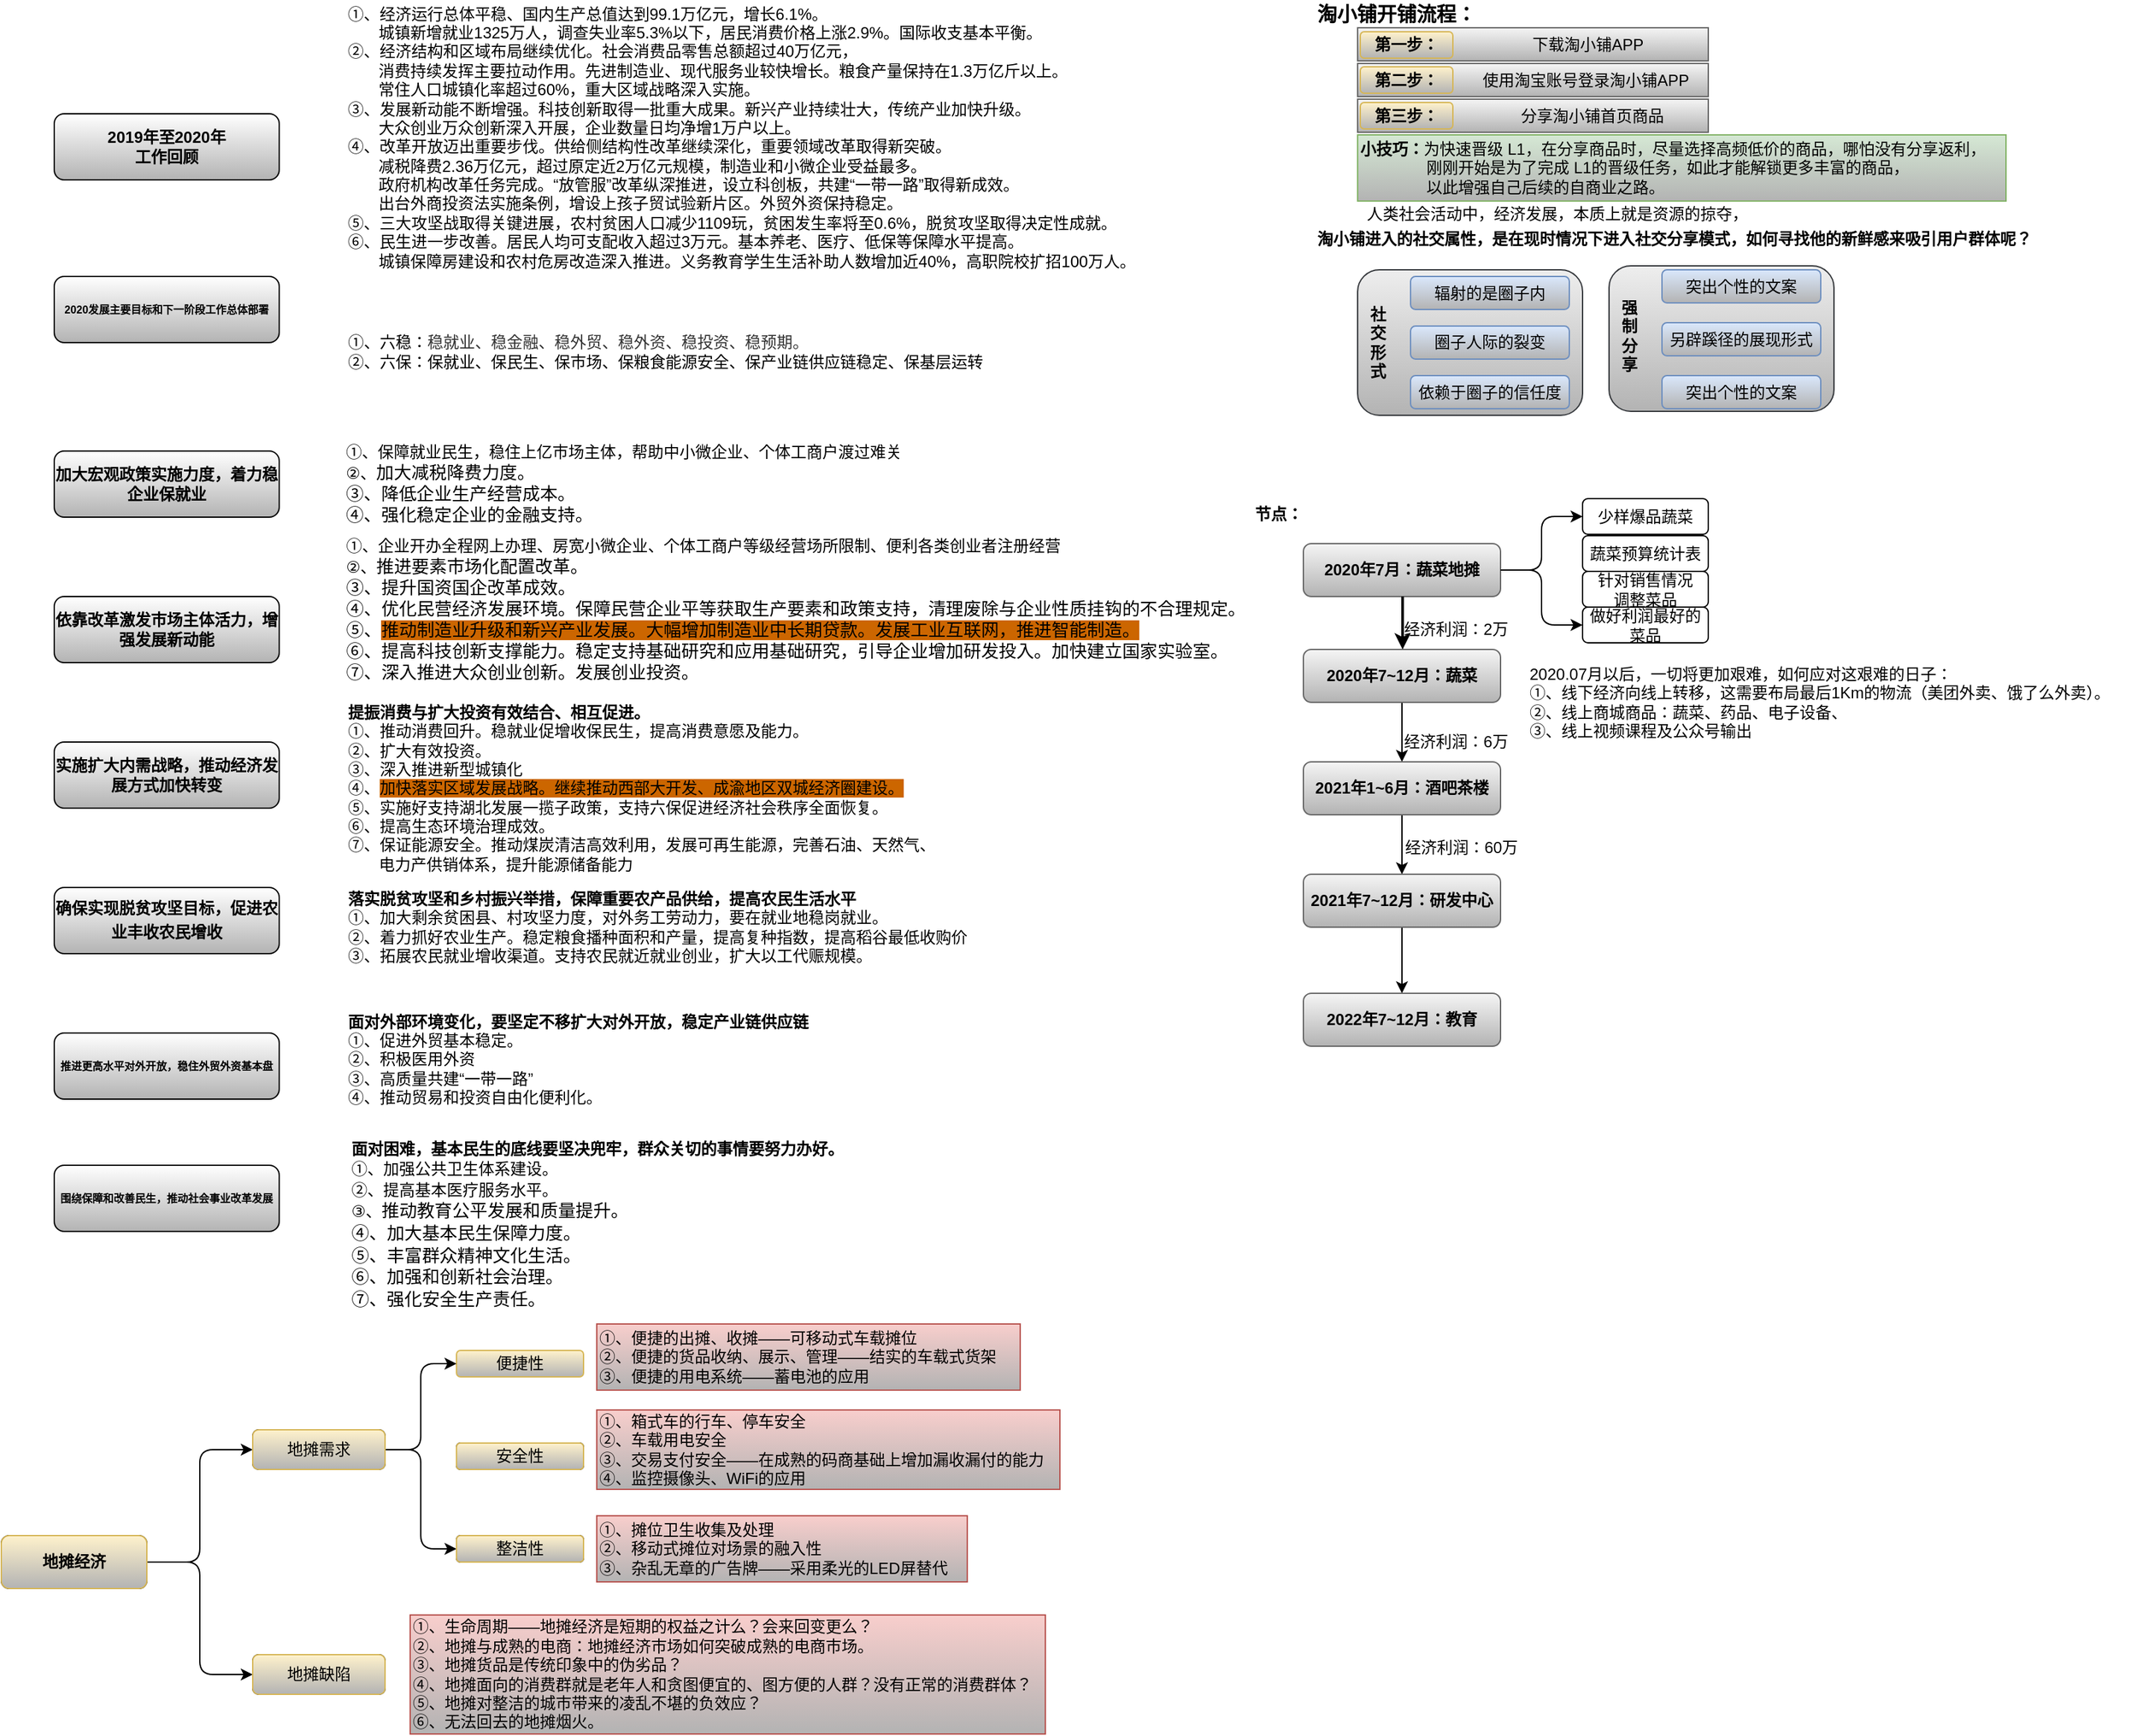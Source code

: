 <mxfile version="13.6.4" type="github">
  <diagram id="1MwcNvDsCMdtUdcm8Kb8" name="第 1 页">
    <mxGraphModel dx="1422" dy="772" grid="1" gridSize="10" guides="1" tooltips="1" connect="1" arrows="1" fold="1" page="1" pageScale="1" pageWidth="827" pageHeight="1169" math="0" shadow="0">
      <root>
        <mxCell id="0" />
        <mxCell id="1" parent="0" />
        <mxCell id="rXQscLowUKTWObVhuTJB-1" value="&amp;nbsp; &amp;nbsp; &amp;nbsp; &amp;nbsp; &amp;nbsp; &amp;nbsp; &amp;nbsp; &amp;nbsp; &amp;nbsp; &amp;nbsp; &amp;nbsp; &amp;nbsp; &amp;nbsp; &amp;nbsp;分享淘小铺首页商品" style="rounded=0;whiteSpace=wrap;html=1;fillColor=#f5f5f5;strokeColor=#666666;gradientColor=#b3b3b3;" parent="1" vertex="1">
          <mxGeometry x="1055" y="164" width="265" height="25" as="geometry" />
        </mxCell>
        <mxCell id="rXQscLowUKTWObVhuTJB-2" value="&amp;nbsp; &amp;nbsp; &amp;nbsp; &amp;nbsp; &amp;nbsp; &amp;nbsp; &amp;nbsp; &amp;nbsp; &amp;nbsp; &amp;nbsp; &amp;nbsp; &amp;nbsp; 使用淘宝账号登录淘小铺APP" style="rounded=0;whiteSpace=wrap;html=1;align=center;fillColor=#f5f5f5;strokeColor=#666666;gradientColor=#b3b3b3;" parent="1" vertex="1">
          <mxGeometry x="1055" y="137" width="265" height="25" as="geometry" />
        </mxCell>
        <mxCell id="rXQscLowUKTWObVhuTJB-3" value="&amp;nbsp; &amp;nbsp; &amp;nbsp; &amp;nbsp; &amp;nbsp; &amp;nbsp; &amp;nbsp; &amp;nbsp; &amp;nbsp; &amp;nbsp; &amp;nbsp; &amp;nbsp; &amp;nbsp;下载淘小铺APP" style="rounded=0;whiteSpace=wrap;html=1;fillColor=#f5f5f5;strokeColor=#666666;gradientColor=#b3b3b3;" parent="1" vertex="1">
          <mxGeometry x="1055" y="110" width="265" height="25" as="geometry" />
        </mxCell>
        <mxCell id="rXQscLowUKTWObVhuTJB-4" value="&lt;div&gt;&lt;div class=&quot;document&quot;&gt;&lt;h6&gt;&lt;span style=&quot;background: transparent ; letter-spacing: 0pt ; vertical-align: baseline&quot;&gt;&lt;font style=&quot;font-size: 12px&quot;&gt;2019年至2020年&lt;br&gt;工作回顾&lt;/font&gt;&lt;/span&gt;&lt;/h6&gt;&lt;/div&gt;&lt;/div&gt;" style="rounded=1;whiteSpace=wrap;html=1;gradientColor=#b3b3b3;" parent="1" vertex="1">
          <mxGeometry x="70" y="175" width="170" height="50" as="geometry" />
        </mxCell>
        <mxCell id="rXQscLowUKTWObVhuTJB-6" value="&lt;div class=&quot;document&quot;&gt;&lt;h6&gt;&lt;div&gt;&lt;div class=&quot;document&quot;&gt;&lt;/div&gt;&lt;/div&gt;&lt;/h6&gt;&lt;h6&gt;&lt;span style=&quot;font-weight: 700 ; font-style: normal ; color: rgb(0 , 0 , 0) ; background: transparent ; letter-spacing: 0pt ; vertical-align: baseline&quot;&gt;&lt;font style=&quot;font-size: 12px&quot;&gt;加大宏观政策实施力度，着力稳企业保就业&lt;/font&gt;&lt;/span&gt;&lt;/h6&gt;&lt;/div&gt;" style="rounded=1;whiteSpace=wrap;html=1;gradientColor=#b3b3b3;" parent="1" vertex="1">
          <mxGeometry x="70" y="430" width="170" height="50" as="geometry" />
        </mxCell>
        <mxCell id="rXQscLowUKTWObVhuTJB-7" value="&lt;div class=&quot;document&quot;&gt;&lt;h6&gt;&lt;div&gt;&lt;div class=&quot;document&quot;&gt;&lt;/div&gt;&lt;/div&gt;&lt;/h6&gt;&lt;h6&gt;&lt;span style=&quot;font-weight: 700 ; font-style: normal ; color: rgb(0 , 0 , 0) ; background: transparent ; letter-spacing: 0pt ; vertical-align: baseline&quot;&gt;&lt;font style=&quot;font-size: 12px&quot;&gt;依靠改革激发市场主体活力，增强发展新动能&lt;/font&gt;&lt;/span&gt;&lt;/h6&gt;&lt;/div&gt;" style="rounded=1;whiteSpace=wrap;html=1;gradientColor=#b3b3b3;" parent="1" vertex="1">
          <mxGeometry x="70" y="540" width="170" height="50" as="geometry" />
        </mxCell>
        <mxCell id="rXQscLowUKTWObVhuTJB-8" value="&lt;div class=&quot;document&quot;&gt;&lt;h6&gt;&lt;div&gt;&lt;div class=&quot;document&quot;&gt;&lt;/div&gt;&lt;/div&gt;&lt;/h6&gt;&lt;h6&gt;&lt;div&gt;&lt;div class=&quot;document&quot;&gt;&lt;/div&gt;&lt;/div&gt;&lt;/h6&gt;&lt;h6&gt;&lt;span style=&quot;font-weight: 700 ; font-style: normal ; color: rgb(0 , 0 , 0) ; background: transparent ; letter-spacing: 0pt ; vertical-align: baseline&quot;&gt;&lt;font style=&quot;font-size: 12px&quot;&gt;实施扩大内需战略，推动经济发展方式加快转变&lt;/font&gt;&lt;/span&gt;&lt;/h6&gt;&lt;/div&gt;" style="rounded=1;whiteSpace=wrap;html=1;gradientColor=#b3b3b3;" parent="1" vertex="1">
          <mxGeometry x="70" y="650" width="170" height="50" as="geometry" />
        </mxCell>
        <mxCell id="rXQscLowUKTWObVhuTJB-9" value="&lt;div class=&quot;document&quot;&gt;&lt;h6&gt;&lt;div&gt;&lt;div class=&quot;document&quot;&gt;&lt;/div&gt;&lt;/div&gt;&lt;/h6&gt;&lt;h6&gt;&lt;div&gt;&lt;div class=&quot;document&quot;&gt;&lt;/div&gt;&lt;/div&gt;&lt;/h6&gt;&lt;h6&gt;&lt;div&gt;&lt;div class=&quot;document&quot;&gt;&lt;/div&gt;&lt;/div&gt;&lt;/h6&gt;&lt;h6&gt;&lt;span style=&quot;font-weight: 700 ; font-style: normal ; color: rgb(0 , 0 , 0) ; background: transparent ; letter-spacing: 0pt ; vertical-align: baseline&quot;&gt;&lt;font style=&quot;font-size: 12px&quot;&gt;确保实现脱贫攻坚目标，促进农业丰收农民增收&lt;/font&gt;&lt;/span&gt;&lt;span style=&quot;font-size: 12pt ; font-family: &amp;#34;microsoft yahei&amp;#34; , , &amp;#34;pingfang sc&amp;#34; , &amp;#34;noto sans cjk sc&amp;#34; , &amp;#34;sf pro&amp;#34; , &amp;#34;roboto&amp;#34; , &amp;#34;droid sans&amp;#34; , &amp;#34;helvetica&amp;#34; , &amp;#34;tahoma&amp;#34; , &amp;#34;arial&amp;#34; , &amp;#34;hiragino sans gb&amp;#34; , &amp;#34;heiti sc&amp;#34; , sans-serif ; font-weight: 700 ; font-style: normal ; color: black ; background: transparent ; letter-spacing: 0pt ; vertical-align: baseline&quot;&gt;&lt;/span&gt;&lt;/h6&gt;&lt;/div&gt;" style="rounded=1;whiteSpace=wrap;html=1;gradientColor=#b3b3b3;" parent="1" vertex="1">
          <mxGeometry x="70" y="760" width="170" height="50" as="geometry" />
        </mxCell>
        <mxCell id="rXQscLowUKTWObVhuTJB-10" value="&lt;div class=&quot;document&quot;&gt;&lt;h6&gt;&lt;div&gt;&lt;div class=&quot;document&quot;&gt;&lt;/div&gt;&lt;/div&gt;&lt;/h6&gt;&lt;h6&gt;&lt;div&gt;&lt;div class=&quot;document&quot;&gt;&lt;/div&gt;&lt;/div&gt;&lt;/h6&gt;&lt;h6&gt;&lt;div&gt;&lt;div class=&quot;document&quot;&gt;&lt;/div&gt;&lt;/div&gt;&lt;/h6&gt;&lt;font style=&quot;font-size: 12px&quot;&gt;&lt;/font&gt;&lt;div&gt;&lt;div class=&quot;document&quot;&gt;&lt;h6&gt;推进更高水平对外开放，稳住外贸外资基本盘&lt;/h6&gt;&lt;/div&gt;&lt;/div&gt;&lt;/div&gt;" style="rounded=1;whiteSpace=wrap;html=1;gradientColor=#b3b3b3;" parent="1" vertex="1">
          <mxGeometry x="70" y="870" width="170" height="50" as="geometry" />
        </mxCell>
        <mxCell id="rXQscLowUKTWObVhuTJB-11" value="&lt;div class=&quot;document&quot;&gt;&lt;h6&gt;&lt;div&gt;&lt;div class=&quot;document&quot;&gt;&lt;/div&gt;&lt;/div&gt;&lt;/h6&gt;&lt;h6&gt;&lt;div&gt;&lt;div class=&quot;document&quot;&gt;&lt;/div&gt;&lt;/div&gt;&lt;/h6&gt;&lt;h6&gt;&lt;div&gt;&lt;div class=&quot;document&quot;&gt;&lt;/div&gt;&lt;/div&gt;&lt;/h6&gt;&lt;font style=&quot;font-size: 12px&quot;&gt;&lt;/font&gt;&lt;div&gt;&lt;div class=&quot;document&quot;&gt;&lt;h6&gt;围绕保障和改善民生，推动社会事业改革发展&lt;/h6&gt;&lt;/div&gt;&lt;/div&gt;&lt;/div&gt;" style="rounded=1;whiteSpace=wrap;html=1;gradientColor=#b3b3b3;" parent="1" vertex="1">
          <mxGeometry x="70" y="970" width="170" height="50" as="geometry" />
        </mxCell>
        <mxCell id="rXQscLowUKTWObVhuTJB-12" value="&amp;nbsp; &amp;nbsp;①、六稳：&lt;span style=&quot;color: rgb(51 , 51 , 51) ; font-family: &amp;#34;arial&amp;#34; ; background-color: rgb(255 , 255 , 255)&quot;&gt;&lt;font style=&quot;font-size: 12px&quot;&gt;稳就业、稳金融、稳外贸、稳外资、稳投资、稳预期。&lt;/font&gt;&lt;/span&gt;&lt;br&gt;&amp;nbsp; &amp;nbsp;②、六保：保就业、保民生、保市场、保粮食能源安全、保产业链供应链稳定、保基层运转" style="text;html=1;align=left;verticalAlign=middle;resizable=0;points=[];autosize=1;gradientColor=#b3b3b3;" parent="1" vertex="1">
          <mxGeometry x="280" y="340" width="510" height="30" as="geometry" />
        </mxCell>
        <mxCell id="rXQscLowUKTWObVhuTJB-13" value="&lt;div style=&quot;text-align: left&quot;&gt;&lt;span&gt;①、保障就业民生，稳住上亿市场主体，帮助中小微企业、个体工商户渡过难关&lt;br&gt;②、&lt;/span&gt;&lt;span style=&quot;background-color: transparent ; font-size: 10pt ; letter-spacing: 0pt ; text-indent: 42.667px&quot;&gt;加大减税降费力度。&lt;/span&gt;&lt;/div&gt;&lt;div style=&quot;text-align: left&quot;&gt;&lt;span style=&quot;background-color: transparent ; font-size: 10pt ; letter-spacing: 0pt ; text-indent: 42.667px&quot;&gt;③、&lt;/span&gt;&lt;span style=&quot;background-color: transparent ; font-size: 10pt ; letter-spacing: 0pt ; text-indent: 42.667px&quot;&gt;降低企业生产经营成本。&lt;/span&gt;&lt;/div&gt;&lt;div style=&quot;text-align: left&quot;&gt;&lt;span style=&quot;background-color: transparent ; font-size: 10pt ; letter-spacing: 0pt ; text-indent: 42.667px&quot;&gt;④、强化稳定企业的金融支持。&lt;/span&gt;&lt;/div&gt;" style="text;html=1;align=center;verticalAlign=middle;resizable=0;points=[];autosize=1;gradientColor=#b3b3b3;" parent="1" vertex="1">
          <mxGeometry x="280" y="425" width="440" height="60" as="geometry" />
        </mxCell>
        <mxCell id="rXQscLowUKTWObVhuTJB-14" value="&lt;div style=&quot;text-align: left&quot;&gt;&lt;span&gt;①、企业开办全程网上办理、房宽小微企业、个体工商户等级经营场所限制、便利各类创业者注册经营&lt;/span&gt;&lt;/div&gt;&lt;div style=&quot;text-align: left&quot;&gt;&lt;span&gt;②、&lt;/span&gt;&lt;span style=&quot;background-color: transparent ; font-size: 10pt ; letter-spacing: 0pt ; text-indent: 42.667px&quot;&gt;推进要素市场化配置改革。&lt;br&gt;③、提升国资国企改革成效。&lt;/span&gt;&lt;/div&gt;&lt;div style=&quot;text-align: left&quot;&gt;&lt;span style=&quot;background-color: transparent ; font-size: 10pt ; letter-spacing: 0pt ; text-indent: 42.667px&quot;&gt;④、优化民营经济发展环境。保障民营企业平等获取生产要素和政策支持，清理废除与企业性质挂钩的不合理规定。&lt;/span&gt;&lt;/div&gt;&lt;div style=&quot;text-align: left&quot;&gt;&lt;span style=&quot;font-size: 10pt ; letter-spacing: 0pt ; text-indent: 42.667px&quot;&gt;⑤、&lt;font style=&quot;background-color: rgb(204 , 102 , 0)&quot;&gt;推动制造业升级和新兴产业发展。大幅增加制造业中长期贷款。发展工业互联网，推进智能制造。&lt;/font&gt;&lt;br&gt;⑥、提高科技创新支撑能力。稳定支持基础研究和应用基础研究，引导企业增加研发投入。加快建立国家实验室。&lt;br&gt;⑦、深入推进大众创业创新。发展创业投资。&lt;/span&gt;&lt;/div&gt;" style="text;html=1;align=center;verticalAlign=middle;resizable=0;points=[];autosize=1;gradientColor=#b3b3b3;" parent="1" vertex="1">
          <mxGeometry x="280" y="500" width="700" height="100" as="geometry" />
        </mxCell>
        <mxCell id="rXQscLowUKTWObVhuTJB-15" value="&lt;b&gt;提振消费与扩大投资有效结合、相互促进。&lt;/b&gt;&lt;br&gt;①、推动消费回升。稳就业促增收保民生，提高消费意愿及能力。&lt;br&gt;②、扩大有效投资。&lt;br&gt;③、深入推进新型城镇化&lt;br&gt;④、&lt;span style=&quot;background-color: rgb(204 , 102 , 0)&quot;&gt;加快落实区域发展战略。继续推动西部大开发、成渝地区双城经济圈建设。&lt;/span&gt;&lt;br&gt;⑤、实施好支持湖北发展一揽子政策，支持六保促进经济社会秩序全面恢复。&lt;br&gt;⑥、提高生态环境治理成效。&lt;br&gt;⑦、保证能源安全。推动煤炭清洁高效利用，发展可再生能源，完善石油、天然气、&lt;br&gt;&amp;nbsp; &amp;nbsp; &amp;nbsp; &amp;nbsp;电力产供销体系，提升能源储备能力" style="text;html=1;align=left;verticalAlign=middle;resizable=0;points=[];autosize=1;gradientColor=#b3b3b3;" parent="1" vertex="1">
          <mxGeometry x="290" y="620" width="460" height="130" as="geometry" />
        </mxCell>
        <mxCell id="rXQscLowUKTWObVhuTJB-16" value="&lt;b&gt;落实脱贫攻坚和乡村振兴举措，保障重要农产品供给，提高农民生活水平&lt;br&gt;&lt;/b&gt;①、加大剩余贫困县、村攻坚力度，对外务工劳动力，要在就业地稳岗就业。&lt;br&gt;②、着力抓好农业生产。稳定粮食播种面积和产量，提高复种指数，提高稻谷最低收购价&lt;br&gt;③、拓展农民就业增收渠道。支持农民就近就业创业，扩大以工代赈规模。" style="text;html=1;align=left;verticalAlign=middle;resizable=0;points=[];autosize=1;gradientColor=#b3b3b3;" parent="1" vertex="1">
          <mxGeometry x="290" y="760" width="480" height="60" as="geometry" />
        </mxCell>
        <mxCell id="rXQscLowUKTWObVhuTJB-17" value="&lt;b&gt;面对外部环境变化，要坚定不移扩大对外开放，稳定产业链供应链&lt;/b&gt;&lt;br&gt;①、促进外贸基本稳定。&lt;br&gt;②、积极医用外资&lt;br&gt;③、高质量共建“一带一路”&lt;br&gt;④、推动贸易和投资自由化便利化。" style="text;html=1;align=left;verticalAlign=middle;resizable=0;points=[];autosize=1;gradientColor=#b3b3b3;" parent="1" vertex="1">
          <mxGeometry x="290" y="850" width="360" height="80" as="geometry" />
        </mxCell>
        <mxCell id="rXQscLowUKTWObVhuTJB-18" value="&lt;div style=&quot;text-align: left&quot;&gt;&lt;span&gt;①、经济运行总体平稳、国内生产总值达到99.1万亿元，增长6.1%。&lt;/span&gt;&lt;/div&gt;&lt;font style=&quot;font-size: 12px&quot;&gt;&lt;div style=&quot;text-align: left&quot;&gt;&lt;span&gt;&amp;nbsp; &amp;nbsp; &amp;nbsp; &amp;nbsp;城镇新增就业1325万人，调查失业率5.3%以下，居民消费价格上涨2.9%。国际收支基本平衡。&lt;/span&gt;&lt;/div&gt;&lt;div style=&quot;text-align: left&quot;&gt;&lt;span&gt;②、经济结构和区域布局继续优化。社会消费品零售总额超过40万亿元，&lt;br&gt;&amp;nbsp; &amp;nbsp; &amp;nbsp; &amp;nbsp;消费持续发挥主要拉动作用。先进制造业、现代服务业较快增长。粮食产量保持在1.3万亿斤以上。&lt;br&gt;&amp;nbsp; &amp;nbsp; &amp;nbsp; &amp;nbsp;常住人口城镇化率超过60%，重大区域战略深入实施。&lt;br&gt;③、发展新动能不断增强。科技创新取得一批重大成果。新兴产业持续壮大，传统产业加快升级。&lt;br&gt;&amp;nbsp; &amp;nbsp; &amp;nbsp; &amp;nbsp;大众创业万众创新深入开展，企业数量日均净增1万户以上。&lt;/span&gt;&lt;/div&gt;&lt;div style=&quot;text-align: left&quot;&gt;&lt;span&gt;④、改革开放迈出重要步伐。供给侧结构性改革继续深化，重要领域改革取得新突破。&lt;/span&gt;&lt;/div&gt;&lt;div style=&quot;text-align: left&quot;&gt;&lt;span&gt;&amp;nbsp; &amp;nbsp; &amp;nbsp; &amp;nbsp;减税降费2.36万亿元，超过原定近2万亿元规模，制造业和小微企业受益最多。&lt;br&gt;&amp;nbsp; &amp;nbsp; &amp;nbsp; &amp;nbsp;政府机构改革任务完成。“放管服”改革纵深推进，设立科创板，共建“一带一路”取得新成效。&lt;/span&gt;&lt;/div&gt;&lt;div style=&quot;text-align: left&quot;&gt;&lt;span&gt;&amp;nbsp; &amp;nbsp; &amp;nbsp; &amp;nbsp;出台外商投资法实施条例，增设上孩子贸试验新片区。外贸外资保持稳定。&lt;/span&gt;&lt;/div&gt;&lt;div style=&quot;text-align: left&quot;&gt;&lt;span&gt;⑤、三大攻坚战取得关键进展，农村贫困人口减少1109玩，贫困发生率将至0.6%，脱贫攻坚取得决定性成就。&lt;/span&gt;&lt;/div&gt;&lt;div style=&quot;text-align: left&quot;&gt;&lt;span&gt;⑥、民生进一步改善。居民人均可支配收入超过3万元。基本养老、医疗、低保等保障水平提高。&lt;/span&gt;&lt;/div&gt;&lt;div style=&quot;text-align: left&quot;&gt;&lt;span&gt;&amp;nbsp; &amp;nbsp; &amp;nbsp; &amp;nbsp;城镇保障房建设和农村危房改造深入推进。义务教育学生生活补助人数增加近40%，高职院校扩招100万人。&lt;/span&gt;&lt;/div&gt;&lt;div style=&quot;text-align: left&quot;&gt;&lt;span&gt;&lt;br&gt;&lt;/span&gt;&lt;/div&gt;&lt;/font&gt;" style="text;html=1;align=center;verticalAlign=middle;resizable=0;points=[];autosize=1;gradientColor=#b3b3b3;" parent="1" vertex="1">
          <mxGeometry x="284" y="90" width="610" height="220" as="geometry" />
        </mxCell>
        <mxCell id="rXQscLowUKTWObVhuTJB-19" value="&lt;div class=&quot;document&quot;&gt;&lt;p class=&quot;paragraph text-align-type-left pap-line-1.3 pap-line-rule-auto pap-spacing-before-0pt pap-spacing-after-0pt pap-firstline-indent-32pt&quot; style=&quot;line-height: 130% ; margin-top: 0px ; margin-bottom: 0px ; text-indent: 42.667px&quot;&gt;&lt;span style=&quot;background: transparent ; letter-spacing: 0pt ; vertical-align: baseline&quot;&gt;&lt;b&gt;&lt;font style=&quot;font-size: 12px&quot;&gt;面对困难，基本民生的底线要坚决兜牢，群众关切的事情要努力办好。&lt;/font&gt;&lt;/b&gt;&lt;/span&gt;&lt;/p&gt;&lt;p class=&quot;paragraph text-align-type-left pap-line-1.3 pap-line-rule-auto pap-spacing-before-0pt pap-spacing-after-0pt pap-firstline-indent-32pt&quot; style=&quot;line-height: 130% ; margin-top: 0px ; margin-bottom: 0px ; text-indent: 42.667px&quot;&gt;&lt;span style=&quot;background: transparent ; letter-spacing: 0pt ; vertical-align: baseline&quot;&gt;&lt;font style=&quot;font-size: 12px&quot;&gt;①、加强公共卫生体系建设。&lt;/font&gt;&lt;/span&gt;&lt;/p&gt;&lt;p class=&quot;paragraph text-align-type-left pap-line-1.3 pap-line-rule-auto pap-spacing-before-0pt pap-spacing-after-0pt pap-firstline-indent-32pt&quot; style=&quot;line-height: 130% ; margin-top: 0px ; margin-bottom: 0px ; text-indent: 42.667px&quot;&gt;&lt;span style=&quot;background: transparent ; letter-spacing: 0pt ; vertical-align: baseline&quot;&gt;&lt;font style=&quot;font-size: 12px&quot;&gt;②、提高基本医疗服务水平。&lt;/font&gt;&lt;/span&gt;&lt;/p&gt;&lt;p class=&quot;paragraph text-align-type-left pap-line-1.3 pap-line-rule-auto pap-spacing-before-0pt pap-spacing-after-0pt pap-firstline-indent-32pt&quot; style=&quot;line-height: 130% ; margin-top: 0px ; margin-bottom: 0px ; text-indent: 42.667px&quot;&gt;③、&lt;span style=&quot;background-color: transparent ; font-size: 10pt ; letter-spacing: 0pt ; text-indent: 42.667px&quot;&gt;推动教育公平发展和质量提升。&lt;/span&gt;&lt;/p&gt;&lt;p class=&quot;paragraph text-align-type-left pap-line-1.3 pap-line-rule-auto pap-spacing-before-0pt pap-spacing-after-0pt pap-firstline-indent-32pt&quot; style=&quot;line-height: 130% ; margin-top: 0px ; margin-bottom: 0px ; text-indent: 42.667px&quot;&gt;&lt;span style=&quot;background-color: transparent ; font-size: 10pt ; letter-spacing: 0pt ; text-indent: 42.667px&quot;&gt;④、&lt;/span&gt;&lt;span style=&quot;background-color: transparent ; font-size: 10pt ; letter-spacing: 0pt ; text-indent: 42.667px&quot;&gt;加大基本民生保障力度。&lt;/span&gt;&lt;/p&gt;&lt;p class=&quot;paragraph text-align-type-left pap-line-1.3 pap-line-rule-auto pap-spacing-before-0pt pap-spacing-after-0pt pap-firstline-indent-32pt&quot; style=&quot;line-height: 130% ; margin-top: 0px ; margin-bottom: 0px ; text-indent: 42.667px&quot;&gt;&lt;span style=&quot;background-color: transparent ; font-size: 10pt ; letter-spacing: 0pt ; text-indent: 42.667px&quot;&gt;⑤、&lt;/span&gt;&lt;span style=&quot;background-color: transparent ; font-size: 10pt ; letter-spacing: 0pt ; text-indent: 42.667px&quot;&gt;丰富群众精神文化生活。&lt;/span&gt;&lt;/p&gt;&lt;p class=&quot;paragraph text-align-type-left pap-line-1.3 pap-line-rule-auto pap-spacing-before-0pt pap-spacing-after-0pt pap-firstline-indent-32pt&quot; style=&quot;line-height: 130% ; margin-top: 0px ; margin-bottom: 0px ; text-indent: 42.667px&quot;&gt;&lt;span style=&quot;background-color: transparent ; font-size: 10pt ; letter-spacing: 0pt ; text-indent: 42.667px&quot;&gt;⑥、加强和创新社会治理。&lt;/span&gt;&lt;/p&gt;&lt;p class=&quot;paragraph text-align-type-left pap-line-1.3 pap-line-rule-auto pap-spacing-before-0pt pap-spacing-after-0pt pap-firstline-indent-32pt&quot; style=&quot;line-height: 130% ; margin-top: 0px ; margin-bottom: 0px ; text-indent: 42.667px&quot;&gt;&lt;span style=&quot;background-color: transparent ; font-size: 10pt ; letter-spacing: 0pt ; text-indent: 42.667px&quot;&gt;⑦、强化安全生产责任。&lt;/span&gt;&lt;/p&gt;&lt;/div&gt;" style="text;html=1;align=left;verticalAlign=middle;resizable=0;points=[];autosize=1;gradientColor=#b3b3b3;" parent="1" vertex="1">
          <mxGeometry x="250" y="950" width="430" height="130" as="geometry" />
        </mxCell>
        <mxCell id="rXQscLowUKTWObVhuTJB-20" value="地摊经济" style="rounded=1;whiteSpace=wrap;html=1;fontStyle=1;gradientColor=#b3b3b3;" parent="1" vertex="1">
          <mxGeometry x="30" y="1250" width="110" height="40" as="geometry" />
        </mxCell>
        <mxCell id="rXQscLowUKTWObVhuTJB-21" value="地摊需求" style="rounded=1;whiteSpace=wrap;html=1;gradientColor=#b3b3b3;" parent="1" vertex="1">
          <mxGeometry x="220" y="1170" width="100" height="30" as="geometry" />
        </mxCell>
        <mxCell id="rXQscLowUKTWObVhuTJB-22" value="地摊缺陷" style="rounded=1;whiteSpace=wrap;html=1;gradientColor=#b3b3b3;" parent="1" vertex="1">
          <mxGeometry x="220" y="1340" width="100" height="30" as="geometry" />
        </mxCell>
        <mxCell id="rXQscLowUKTWObVhuTJB-23" value="便捷性" style="rounded=1;whiteSpace=wrap;html=1;fillColor=#fff2cc;strokeColor=#d6b656;gradientColor=#b3b3b3;" parent="1" vertex="1">
          <mxGeometry x="374" y="1110" width="96" height="20" as="geometry" />
        </mxCell>
        <mxCell id="rXQscLowUKTWObVhuTJB-24" value="安全性" style="rounded=1;whiteSpace=wrap;html=1;gradientColor=#b3b3b3;" parent="1" vertex="1">
          <mxGeometry x="374" y="1180" width="96" height="20" as="geometry" />
        </mxCell>
        <mxCell id="rXQscLowUKTWObVhuTJB-25" value="整洁性" style="rounded=1;whiteSpace=wrap;html=1;gradientColor=#b3b3b3;" parent="1" vertex="1">
          <mxGeometry x="374" y="1250" width="96" height="20" as="geometry" />
        </mxCell>
        <mxCell id="rXQscLowUKTWObVhuTJB-26" value="①、便捷的出摊、收摊——可移动式车载摊位&lt;br&gt;②、便捷的货品收纳、展示、管理——结实的车载式货架&lt;br&gt;③、便捷的用电系统——蓄电池的应用" style="text;html=1;align=left;verticalAlign=middle;resizable=0;points=[];autosize=1;gradientColor=#b3b3b3;" parent="1" vertex="1">
          <mxGeometry x="480" y="1090" width="320" height="50" as="geometry" />
        </mxCell>
        <mxCell id="rXQscLowUKTWObVhuTJB-27" value="①、箱式车的行车、停车安全&lt;br&gt;②、车载用电安全&lt;br&gt;③、交易支付安全——在成熟的码商基础上增加漏收漏付的能力&lt;br&gt;④、监控摄像头、WiFi的应用" style="text;html=1;align=left;verticalAlign=middle;resizable=0;points=[];autosize=1;gradientColor=#b3b3b3;" parent="1" vertex="1">
          <mxGeometry x="480" y="1155" width="350" height="60" as="geometry" />
        </mxCell>
        <mxCell id="rXQscLowUKTWObVhuTJB-28" value="①、摊位卫生收集及处理&lt;br&gt;②、移动式摊位对场景的融入性&lt;br&gt;③、杂乱无章的广告牌——采用柔光的LED屏替代" style="text;html=1;align=left;verticalAlign=middle;resizable=0;points=[];autosize=1;fillColor=#f8cecc;strokeColor=#b85450;gradientColor=#b3b3b3;" parent="1" vertex="1">
          <mxGeometry x="480" y="1235" width="280" height="50" as="geometry" />
        </mxCell>
        <mxCell id="rXQscLowUKTWObVhuTJB-29" value="①、生命周期——地摊经济是短期的权益之计么？会来回变更么？&lt;br&gt;②、地摊与成熟的电商：地摊经济市场如何突破成熟的电商市场。&lt;br&gt;③、地摊货品是传统印象中的伪劣品？&lt;br&gt;④、地摊面向的消费群就是老年人和贪图便宜的、图方便的人群？没有正常的消费群体？&lt;br&gt;⑤、地摊对整洁的城市带来的凌乱不堪的负效应？&lt;br&gt;⑥、无法回去的地摊烟火。" style="text;html=1;align=left;verticalAlign=middle;resizable=0;points=[];autosize=1;fillColor=#f8cecc;strokeColor=#b85450;gradientColor=#b3b3b3;" parent="1" vertex="1">
          <mxGeometry x="339" y="1310" width="480" height="90" as="geometry" />
        </mxCell>
        <mxCell id="rXQscLowUKTWObVhuTJB-30" value="" style="edgeStyle=elbowEdgeStyle;elbow=horizontal;endArrow=classic;html=1;exitX=1;exitY=0.5;exitDx=0;exitDy=0;entryX=0;entryY=0.5;entryDx=0;entryDy=0;gradientColor=#b3b3b3;" parent="1" source="rXQscLowUKTWObVhuTJB-20" target="rXQscLowUKTWObVhuTJB-21" edge="1">
          <mxGeometry width="50" height="50" relative="1" as="geometry">
            <mxPoint x="130" y="1280" as="sourcePoint" />
            <mxPoint x="180" y="1230" as="targetPoint" />
          </mxGeometry>
        </mxCell>
        <mxCell id="rXQscLowUKTWObVhuTJB-31" value="" style="edgeStyle=elbowEdgeStyle;elbow=horizontal;endArrow=classic;html=1;exitX=1;exitY=0.5;exitDx=0;exitDy=0;entryX=0;entryY=0.5;entryDx=0;entryDy=0;gradientColor=#b3b3b3;" parent="1" source="rXQscLowUKTWObVhuTJB-20" target="rXQscLowUKTWObVhuTJB-22" edge="1">
          <mxGeometry width="50" height="50" relative="1" as="geometry">
            <mxPoint x="150" y="1280" as="sourcePoint" />
            <mxPoint x="230" y="1195" as="targetPoint" />
          </mxGeometry>
        </mxCell>
        <mxCell id="rXQscLowUKTWObVhuTJB-32" value="" style="edgeStyle=elbowEdgeStyle;elbow=horizontal;endArrow=classic;html=1;exitX=1;exitY=0.5;exitDx=0;exitDy=0;entryX=0;entryY=0.5;entryDx=0;entryDy=0;gradientColor=#b3b3b3;" parent="1" source="rXQscLowUKTWObVhuTJB-21" target="rXQscLowUKTWObVhuTJB-23" edge="1">
          <mxGeometry width="50" height="50" relative="1" as="geometry">
            <mxPoint x="160" y="1290" as="sourcePoint" />
            <mxPoint x="240" y="1205" as="targetPoint" />
          </mxGeometry>
        </mxCell>
        <mxCell id="rXQscLowUKTWObVhuTJB-33" value="" style="edgeStyle=elbowEdgeStyle;elbow=horizontal;endArrow=classic;html=1;exitX=1;exitY=0.5;exitDx=0;exitDy=0;entryX=0;entryY=0.5;entryDx=0;entryDy=0;gradientColor=#b3b3b3;" parent="1" source="rXQscLowUKTWObVhuTJB-21" target="rXQscLowUKTWObVhuTJB-25" edge="1">
          <mxGeometry width="50" height="50" relative="1" as="geometry">
            <mxPoint x="330" y="1195" as="sourcePoint" />
            <mxPoint x="384" y="1130" as="targetPoint" />
          </mxGeometry>
        </mxCell>
        <mxCell id="rXQscLowUKTWObVhuTJB-34" value="&lt;b&gt;第一步：&lt;/b&gt;" style="rounded=1;whiteSpace=wrap;html=1;fillColor=#fff2cc;strokeColor=#d6b656;gradientColor=#b3b3b3;" parent="1" vertex="1">
          <mxGeometry x="1057" y="113" width="70" height="20" as="geometry" />
        </mxCell>
        <mxCell id="rXQscLowUKTWObVhuTJB-35" value="&lt;font style=&quot;vertical-align: inherit&quot;&gt;&lt;font style=&quot;vertical-align: inherit&quot;&gt;&lt;b&gt;&lt;font style=&quot;vertical-align: inherit&quot;&gt;&lt;font style=&quot;vertical-align: inherit&quot;&gt;淘小铺开铺流程：&lt;/font&gt;&lt;/font&gt;&lt;/b&gt;&lt;/font&gt;&lt;/font&gt;" style="text;html=1;align=center;verticalAlign=middle;resizable=0;points=[];autosize=1;fontSize=15;gradientColor=#b3b3b3;" parent="1" vertex="1">
          <mxGeometry x="1029" y="89" width="110" height="20" as="geometry" />
        </mxCell>
        <mxCell id="rXQscLowUKTWObVhuTJB-36" value="第二步：" style="rounded=1;whiteSpace=wrap;html=1;fillColor=#fff2cc;strokeColor=#d6b656;fontStyle=1;gradientColor=#b3b3b3;" parent="1" vertex="1">
          <mxGeometry x="1057" y="139.5" width="70" height="20" as="geometry" />
        </mxCell>
        <mxCell id="rXQscLowUKTWObVhuTJB-37" value="第三步：" style="rounded=1;whiteSpace=wrap;html=1;fillColor=#fff2cc;strokeColor=#d6b656;fontStyle=1;gradientColor=#b3b3b3;" parent="1" vertex="1">
          <mxGeometry x="1057" y="166.5" width="70" height="20" as="geometry" />
        </mxCell>
        <mxCell id="rXQscLowUKTWObVhuTJB-38" value="&lt;b&gt;小技巧：&lt;/b&gt;为快速晋级 L1，在分享商品时，尽量选择高频低价的商品，哪怕没有分享返利，&lt;br&gt;&amp;nbsp; &amp;nbsp; &amp;nbsp; &amp;nbsp; &amp;nbsp; &amp;nbsp; &amp;nbsp; &amp;nbsp;刚刚开始是为了完成 L1的晋级任务，如此才能解锁更多丰富的商品，&lt;br&gt;&amp;nbsp; &amp;nbsp; &amp;nbsp; &amp;nbsp; &amp;nbsp; &amp;nbsp; &amp;nbsp; &amp;nbsp;以此增强自己后续的自商业之路。" style="text;html=1;align=left;verticalAlign=middle;resizable=0;points=[];autosize=1;fillColor=#d5e8d4;strokeColor=#82b366;gradientColor=#b3b3b3;" parent="1" vertex="1">
          <mxGeometry x="1055" y="191" width="490" height="50" as="geometry" />
        </mxCell>
        <mxCell id="rXQscLowUKTWObVhuTJB-39" value="&lt;b&gt;淘小铺进入的社交属性，是在现时情况下进入社交分享模式，如何寻找他的新鲜感来吸引用户群体呢？&lt;/b&gt;&lt;br&gt;" style="text;html=1;align=center;verticalAlign=middle;resizable=0;points=[];autosize=1;gradientColor=#b3b3b3;" parent="1" vertex="1">
          <mxGeometry x="1014" y="260" width="560" height="20" as="geometry" />
        </mxCell>
        <mxCell id="rXQscLowUKTWObVhuTJB-40" value="" style="rounded=1;whiteSpace=wrap;html=1;fillColor=#eeeeee;strokeColor=#36393d;gradientColor=#b3b3b3;" parent="1" vertex="1">
          <mxGeometry x="1245" y="290" width="170" height="110" as="geometry" />
        </mxCell>
        <mxCell id="rXQscLowUKTWObVhuTJB-41" value="突出个性的文案" style="rounded=1;whiteSpace=wrap;html=1;fillColor=#dae8fc;strokeColor=#6c8ebf;gradientColor=#b3b3b3;" parent="1" vertex="1">
          <mxGeometry x="1285" y="293" width="120" height="25" as="geometry" />
        </mxCell>
        <mxCell id="rXQscLowUKTWObVhuTJB-42" value="另辟蹊径的展现形式" style="rounded=1;whiteSpace=wrap;html=1;fillColor=#dae8fc;strokeColor=#6c8ebf;gradientColor=#b3b3b3;" parent="1" vertex="1">
          <mxGeometry x="1285" y="333" width="120" height="25" as="geometry" />
        </mxCell>
        <mxCell id="rXQscLowUKTWObVhuTJB-43" value="突出个性的文案" style="rounded=1;whiteSpace=wrap;html=1;fillColor=#dae8fc;strokeColor=#6c8ebf;gradientColor=#b3b3b3;" parent="1" vertex="1">
          <mxGeometry x="1285" y="373" width="120" height="25" as="geometry" />
        </mxCell>
        <mxCell id="rXQscLowUKTWObVhuTJB-44" value="地摊经济" style="rounded=1;whiteSpace=wrap;html=1;fontStyle=1;fillColor=#fff2cc;strokeColor=#d6b656;gradientColor=#b3b3b3;" parent="1" vertex="1">
          <mxGeometry x="30" y="1250" width="110" height="40" as="geometry" />
        </mxCell>
        <mxCell id="rXQscLowUKTWObVhuTJB-45" value="地摊需求" style="rounded=1;whiteSpace=wrap;html=1;fillColor=#fff2cc;strokeColor=#d6b656;gradientColor=#b3b3b3;" parent="1" vertex="1">
          <mxGeometry x="220" y="1170" width="100" height="30" as="geometry" />
        </mxCell>
        <mxCell id="rXQscLowUKTWObVhuTJB-46" value="地摊缺陷" style="rounded=1;whiteSpace=wrap;html=1;fillColor=#fff2cc;strokeColor=#d6b656;gradientColor=#b3b3b3;" parent="1" vertex="1">
          <mxGeometry x="220" y="1340" width="100" height="30" as="geometry" />
        </mxCell>
        <mxCell id="rXQscLowUKTWObVhuTJB-47" value="整洁性" style="rounded=1;whiteSpace=wrap;html=1;fillColor=#fff2cc;strokeColor=#d6b656;gradientColor=#b3b3b3;" parent="1" vertex="1">
          <mxGeometry x="374" y="1250" width="96" height="20" as="geometry" />
        </mxCell>
        <mxCell id="rXQscLowUKTWObVhuTJB-48" value="安全性" style="rounded=1;whiteSpace=wrap;html=1;fillColor=#fff2cc;strokeColor=#d6b656;gradientColor=#b3b3b3;" parent="1" vertex="1">
          <mxGeometry x="374" y="1180" width="96" height="20" as="geometry" />
        </mxCell>
        <mxCell id="rXQscLowUKTWObVhuTJB-49" value="①、便捷的出摊、收摊——可移动式车载摊位&lt;br&gt;②、便捷的货品收纳、展示、管理——结实的车载式货架&lt;br&gt;③、便捷的用电系统——蓄电池的应用" style="text;html=1;align=left;verticalAlign=middle;resizable=0;points=[];autosize=1;fillColor=#f8cecc;strokeColor=#b85450;gradientColor=#b3b3b3;" parent="1" vertex="1">
          <mxGeometry x="480" y="1090" width="320" height="50" as="geometry" />
        </mxCell>
        <mxCell id="rXQscLowUKTWObVhuTJB-50" value="①、箱式车的行车、停车安全&lt;br&gt;②、车载用电安全&lt;br&gt;③、交易支付安全——在成熟的码商基础上增加漏收漏付的能力&lt;br&gt;④、监控摄像头、WiFi的应用" style="text;html=1;align=left;verticalAlign=middle;resizable=0;points=[];autosize=1;fillColor=#f8cecc;strokeColor=#b85450;gradientColor=#b3b3b3;" parent="1" vertex="1">
          <mxGeometry x="480" y="1155" width="350" height="60" as="geometry" />
        </mxCell>
        <mxCell id="rXQscLowUKTWObVhuTJB-51" value="&lt;span&gt;&lt;b&gt;强&lt;br&gt;制&lt;br&gt;分&lt;br&gt;享&lt;/b&gt;&lt;/span&gt;" style="text;html=1;align=center;verticalAlign=middle;resizable=0;points=[];autosize=1;gradientColor=#b3b3b3;" parent="1" vertex="1">
          <mxGeometry x="1245" y="313" width="30" height="60" as="geometry" />
        </mxCell>
        <mxCell id="rXQscLowUKTWObVhuTJB-52" value="" style="rounded=1;whiteSpace=wrap;html=1;fillColor=#eeeeee;strokeColor=#36393d;gradientColor=#b3b3b3;" parent="1" vertex="1">
          <mxGeometry x="1055" y="293" width="170" height="110" as="geometry" />
        </mxCell>
        <mxCell id="rXQscLowUKTWObVhuTJB-53" value="辐射的是圈子内" style="rounded=1;whiteSpace=wrap;html=1;fillColor=#dae8fc;strokeColor=#6c8ebf;gradientColor=#b3b3b3;" parent="1" vertex="1">
          <mxGeometry x="1095" y="298" width="120" height="25" as="geometry" />
        </mxCell>
        <mxCell id="rXQscLowUKTWObVhuTJB-54" value="圈子人际的裂变" style="rounded=1;whiteSpace=wrap;html=1;fillColor=#dae8fc;strokeColor=#6c8ebf;gradientColor=#b3b3b3;" parent="1" vertex="1">
          <mxGeometry x="1095" y="335.5" width="120" height="25" as="geometry" />
        </mxCell>
        <mxCell id="rXQscLowUKTWObVhuTJB-55" value="依赖于圈子的信任度" style="rounded=1;whiteSpace=wrap;html=1;fillColor=#dae8fc;strokeColor=#6c8ebf;gradientColor=#b3b3b3;" parent="1" vertex="1">
          <mxGeometry x="1095" y="373" width="120" height="25" as="geometry" />
        </mxCell>
        <mxCell id="rXQscLowUKTWObVhuTJB-56" value="&lt;span&gt;&lt;b&gt;社&lt;br&gt;交&lt;br&gt;形&lt;br&gt;式&lt;/b&gt;&lt;/span&gt;" style="text;html=1;align=center;verticalAlign=middle;resizable=0;points=[];autosize=1;gradientColor=#b3b3b3;" parent="1" vertex="1">
          <mxGeometry x="1055" y="318" width="30" height="60" as="geometry" />
        </mxCell>
        <mxCell id="rXQscLowUKTWObVhuTJB-59" value="&lt;div&gt;&lt;div class=&quot;document&quot;&gt;&lt;h6&gt;2020发展主要目标和下一阶段工作总体部署&lt;/h6&gt;&lt;/div&gt;&lt;/div&gt;" style="rounded=1;whiteSpace=wrap;html=1;gradientColor=#b3b3b3;" parent="1" vertex="1">
          <mxGeometry x="70" y="298" width="170" height="50" as="geometry" />
        </mxCell>
        <mxCell id="rXQscLowUKTWObVhuTJB-60" value="人类社会活动中，经济发展，本质上就是资源的掠夺，" style="text;html=1;align=left;verticalAlign=middle;resizable=0;points=[];autosize=1;" parent="1" vertex="1">
          <mxGeometry x="1060" y="241" width="300" height="20" as="geometry" />
        </mxCell>
        <mxCell id="AC7Dl-0hJVLVgFuC7Mdc-1" value="节点：" style="text;html=1;align=center;verticalAlign=middle;resizable=0;points=[];autosize=1;fontStyle=1" parent="1" vertex="1">
          <mxGeometry x="970" y="468" width="50" height="20" as="geometry" />
        </mxCell>
        <mxCell id="AC7Dl-0hJVLVgFuC7Mdc-4" value="" style="edgeStyle=orthogonalEdgeStyle;rounded=0;orthogonalLoop=1;jettySize=auto;html=1;" parent="1" source="AC7Dl-0hJVLVgFuC7Mdc-2" target="AC7Dl-0hJVLVgFuC7Mdc-3" edge="1">
          <mxGeometry relative="1" as="geometry" />
        </mxCell>
        <mxCell id="AC7Dl-0hJVLVgFuC7Mdc-2" value="2020年7~12月：蔬菜" style="rounded=1;whiteSpace=wrap;html=1;fontStyle=1;gradientColor=#b3b3b3;fillColor=#f5f5f5;strokeColor=#666666;" parent="1" vertex="1">
          <mxGeometry x="1014" y="580" width="149" height="40" as="geometry" />
        </mxCell>
        <mxCell id="AC7Dl-0hJVLVgFuC7Mdc-9" value="2020年7月：蔬菜地摊" style="rounded=1;whiteSpace=wrap;html=1;fontStyle=1;gradientColor=#b3b3b3;fillColor=#f5f5f5;strokeColor=#666666;" parent="1" vertex="1">
          <mxGeometry x="1014" y="500" width="149" height="40" as="geometry" />
        </mxCell>
        <mxCell id="AC7Dl-0hJVLVgFuC7Mdc-6" value="" style="edgeStyle=orthogonalEdgeStyle;rounded=0;orthogonalLoop=1;jettySize=auto;html=1;" parent="1" source="AC7Dl-0hJVLVgFuC7Mdc-3" target="AC7Dl-0hJVLVgFuC7Mdc-5" edge="1">
          <mxGeometry relative="1" as="geometry" />
        </mxCell>
        <mxCell id="AC7Dl-0hJVLVgFuC7Mdc-3" value="2021年1~6月：酒吧茶楼" style="rounded=1;whiteSpace=wrap;html=1;fontStyle=1;gradientColor=#b3b3b3;fillColor=#f5f5f5;strokeColor=#666666;" parent="1" vertex="1">
          <mxGeometry x="1014" y="665" width="149" height="40" as="geometry" />
        </mxCell>
        <mxCell id="y5afSU_I8UgC6zaysEze-3" value="" style="edgeStyle=orthogonalEdgeStyle;rounded=0;orthogonalLoop=1;jettySize=auto;html=1;" edge="1" parent="1" source="AC7Dl-0hJVLVgFuC7Mdc-5" target="y5afSU_I8UgC6zaysEze-2">
          <mxGeometry relative="1" as="geometry" />
        </mxCell>
        <mxCell id="AC7Dl-0hJVLVgFuC7Mdc-5" value="2021年7~12月：研发中心" style="rounded=1;whiteSpace=wrap;html=1;fontStyle=1;gradientColor=#b3b3b3;fillColor=#f5f5f5;strokeColor=#666666;" parent="1" vertex="1">
          <mxGeometry x="1014" y="750" width="149" height="40" as="geometry" />
        </mxCell>
        <mxCell id="AC7Dl-0hJVLVgFuC7Mdc-7" value="经济利润：6万" style="text;html=1;align=center;verticalAlign=middle;resizable=0;points=[];autosize=1;" parent="1" vertex="1">
          <mxGeometry x="1084" y="640" width="90" height="20" as="geometry" />
        </mxCell>
        <mxCell id="AC7Dl-0hJVLVgFuC7Mdc-8" value="经济利润：60万" style="text;html=1;align=center;verticalAlign=middle;resizable=0;points=[];autosize=1;" parent="1" vertex="1">
          <mxGeometry x="1083" y="720" width="100" height="20" as="geometry" />
        </mxCell>
        <mxCell id="AC7Dl-0hJVLVgFuC7Mdc-11" value="" style="edgeStyle=orthogonalEdgeStyle;rounded=0;orthogonalLoop=1;jettySize=auto;html=1;fontStyle=0;strokeWidth=2;" parent="1" source="AC7Dl-0hJVLVgFuC7Mdc-9" edge="1">
          <mxGeometry relative="1" as="geometry">
            <mxPoint x="1098.5" y="715" as="sourcePoint" />
            <mxPoint x="1089" y="580" as="targetPoint" />
            <Array as="points">
              <mxPoint x="1089" y="525" />
              <mxPoint x="1089" y="525" />
            </Array>
          </mxGeometry>
        </mxCell>
        <mxCell id="AC7Dl-0hJVLVgFuC7Mdc-12" value="经济利润：2万" style="text;html=1;align=center;verticalAlign=middle;resizable=0;points=[];autosize=1;" parent="1" vertex="1">
          <mxGeometry x="1084" y="555" width="90" height="20" as="geometry" />
        </mxCell>
        <mxCell id="AC7Dl-0hJVLVgFuC7Mdc-13" value="" style="edgeStyle=elbowEdgeStyle;elbow=horizontal;endArrow=classic;html=1;strokeWidth=1;exitX=1;exitY=0.5;exitDx=0;exitDy=0;entryX=0;entryY=0.5;entryDx=0;entryDy=0;" parent="1" source="AC7Dl-0hJVLVgFuC7Mdc-9" target="AC7Dl-0hJVLVgFuC7Mdc-15" edge="1">
          <mxGeometry width="50" height="50" relative="1" as="geometry">
            <mxPoint x="1190" y="540" as="sourcePoint" />
            <mxPoint x="1220" y="420" as="targetPoint" />
          </mxGeometry>
        </mxCell>
        <mxCell id="AC7Dl-0hJVLVgFuC7Mdc-14" value="" style="edgeStyle=elbowEdgeStyle;elbow=horizontal;endArrow=classic;html=1;strokeWidth=1;exitX=1;exitY=0.5;exitDx=0;exitDy=0;entryX=0;entryY=0.5;entryDx=0;entryDy=0;" parent="1" source="AC7Dl-0hJVLVgFuC7Mdc-9" target="AC7Dl-0hJVLVgFuC7Mdc-18" edge="1">
          <mxGeometry width="50" height="50" relative="1" as="geometry">
            <mxPoint x="1173" y="530" as="sourcePoint" />
            <mxPoint x="1220" y="560" as="targetPoint" />
          </mxGeometry>
        </mxCell>
        <mxCell id="AC7Dl-0hJVLVgFuC7Mdc-15" value="少样爆品蔬菜" style="rounded=1;whiteSpace=wrap;html=1;" parent="1" vertex="1">
          <mxGeometry x="1225" y="466" width="95" height="27" as="geometry" />
        </mxCell>
        <mxCell id="AC7Dl-0hJVLVgFuC7Mdc-16" value="蔬菜预算统计表" style="rounded=1;whiteSpace=wrap;html=1;" parent="1" vertex="1">
          <mxGeometry x="1225" y="494" width="95" height="27" as="geometry" />
        </mxCell>
        <mxCell id="AC7Dl-0hJVLVgFuC7Mdc-17" value="针对销售情况&lt;br&gt;调整菜品" style="rounded=1;whiteSpace=wrap;html=1;" parent="1" vertex="1">
          <mxGeometry x="1225" y="521" width="95" height="27" as="geometry" />
        </mxCell>
        <mxCell id="AC7Dl-0hJVLVgFuC7Mdc-18" value="做好利润最好的菜品" style="rounded=1;whiteSpace=wrap;html=1;" parent="1" vertex="1">
          <mxGeometry x="1225" y="548" width="95" height="27" as="geometry" />
        </mxCell>
        <mxCell id="2" value="2020.07月以后，一切将更加艰难，如何应对这艰难的日子：&lt;br&gt;①、线下经济向线上转移，这需要布局最后1Km的物流（美团外卖、饿了么外卖）。&lt;br&gt;②、线上商城商品：蔬菜、药品、电子设备、&lt;br&gt;③、线上视频课程及公众号输出" style="text;html=1;align=left;verticalAlign=middle;resizable=0;points=[];autosize=1;" parent="1" vertex="1">
          <mxGeometry x="1183" y="590" width="460" height="60" as="geometry" />
        </mxCell>
        <mxCell id="y5afSU_I8UgC6zaysEze-2" value="2022年7~12月：教育" style="rounded=1;whiteSpace=wrap;html=1;fontStyle=1;gradientColor=#b3b3b3;fillColor=#f5f5f5;strokeColor=#666666;" vertex="1" parent="1">
          <mxGeometry x="1014" y="840" width="149" height="40" as="geometry" />
        </mxCell>
      </root>
    </mxGraphModel>
  </diagram>
</mxfile>
